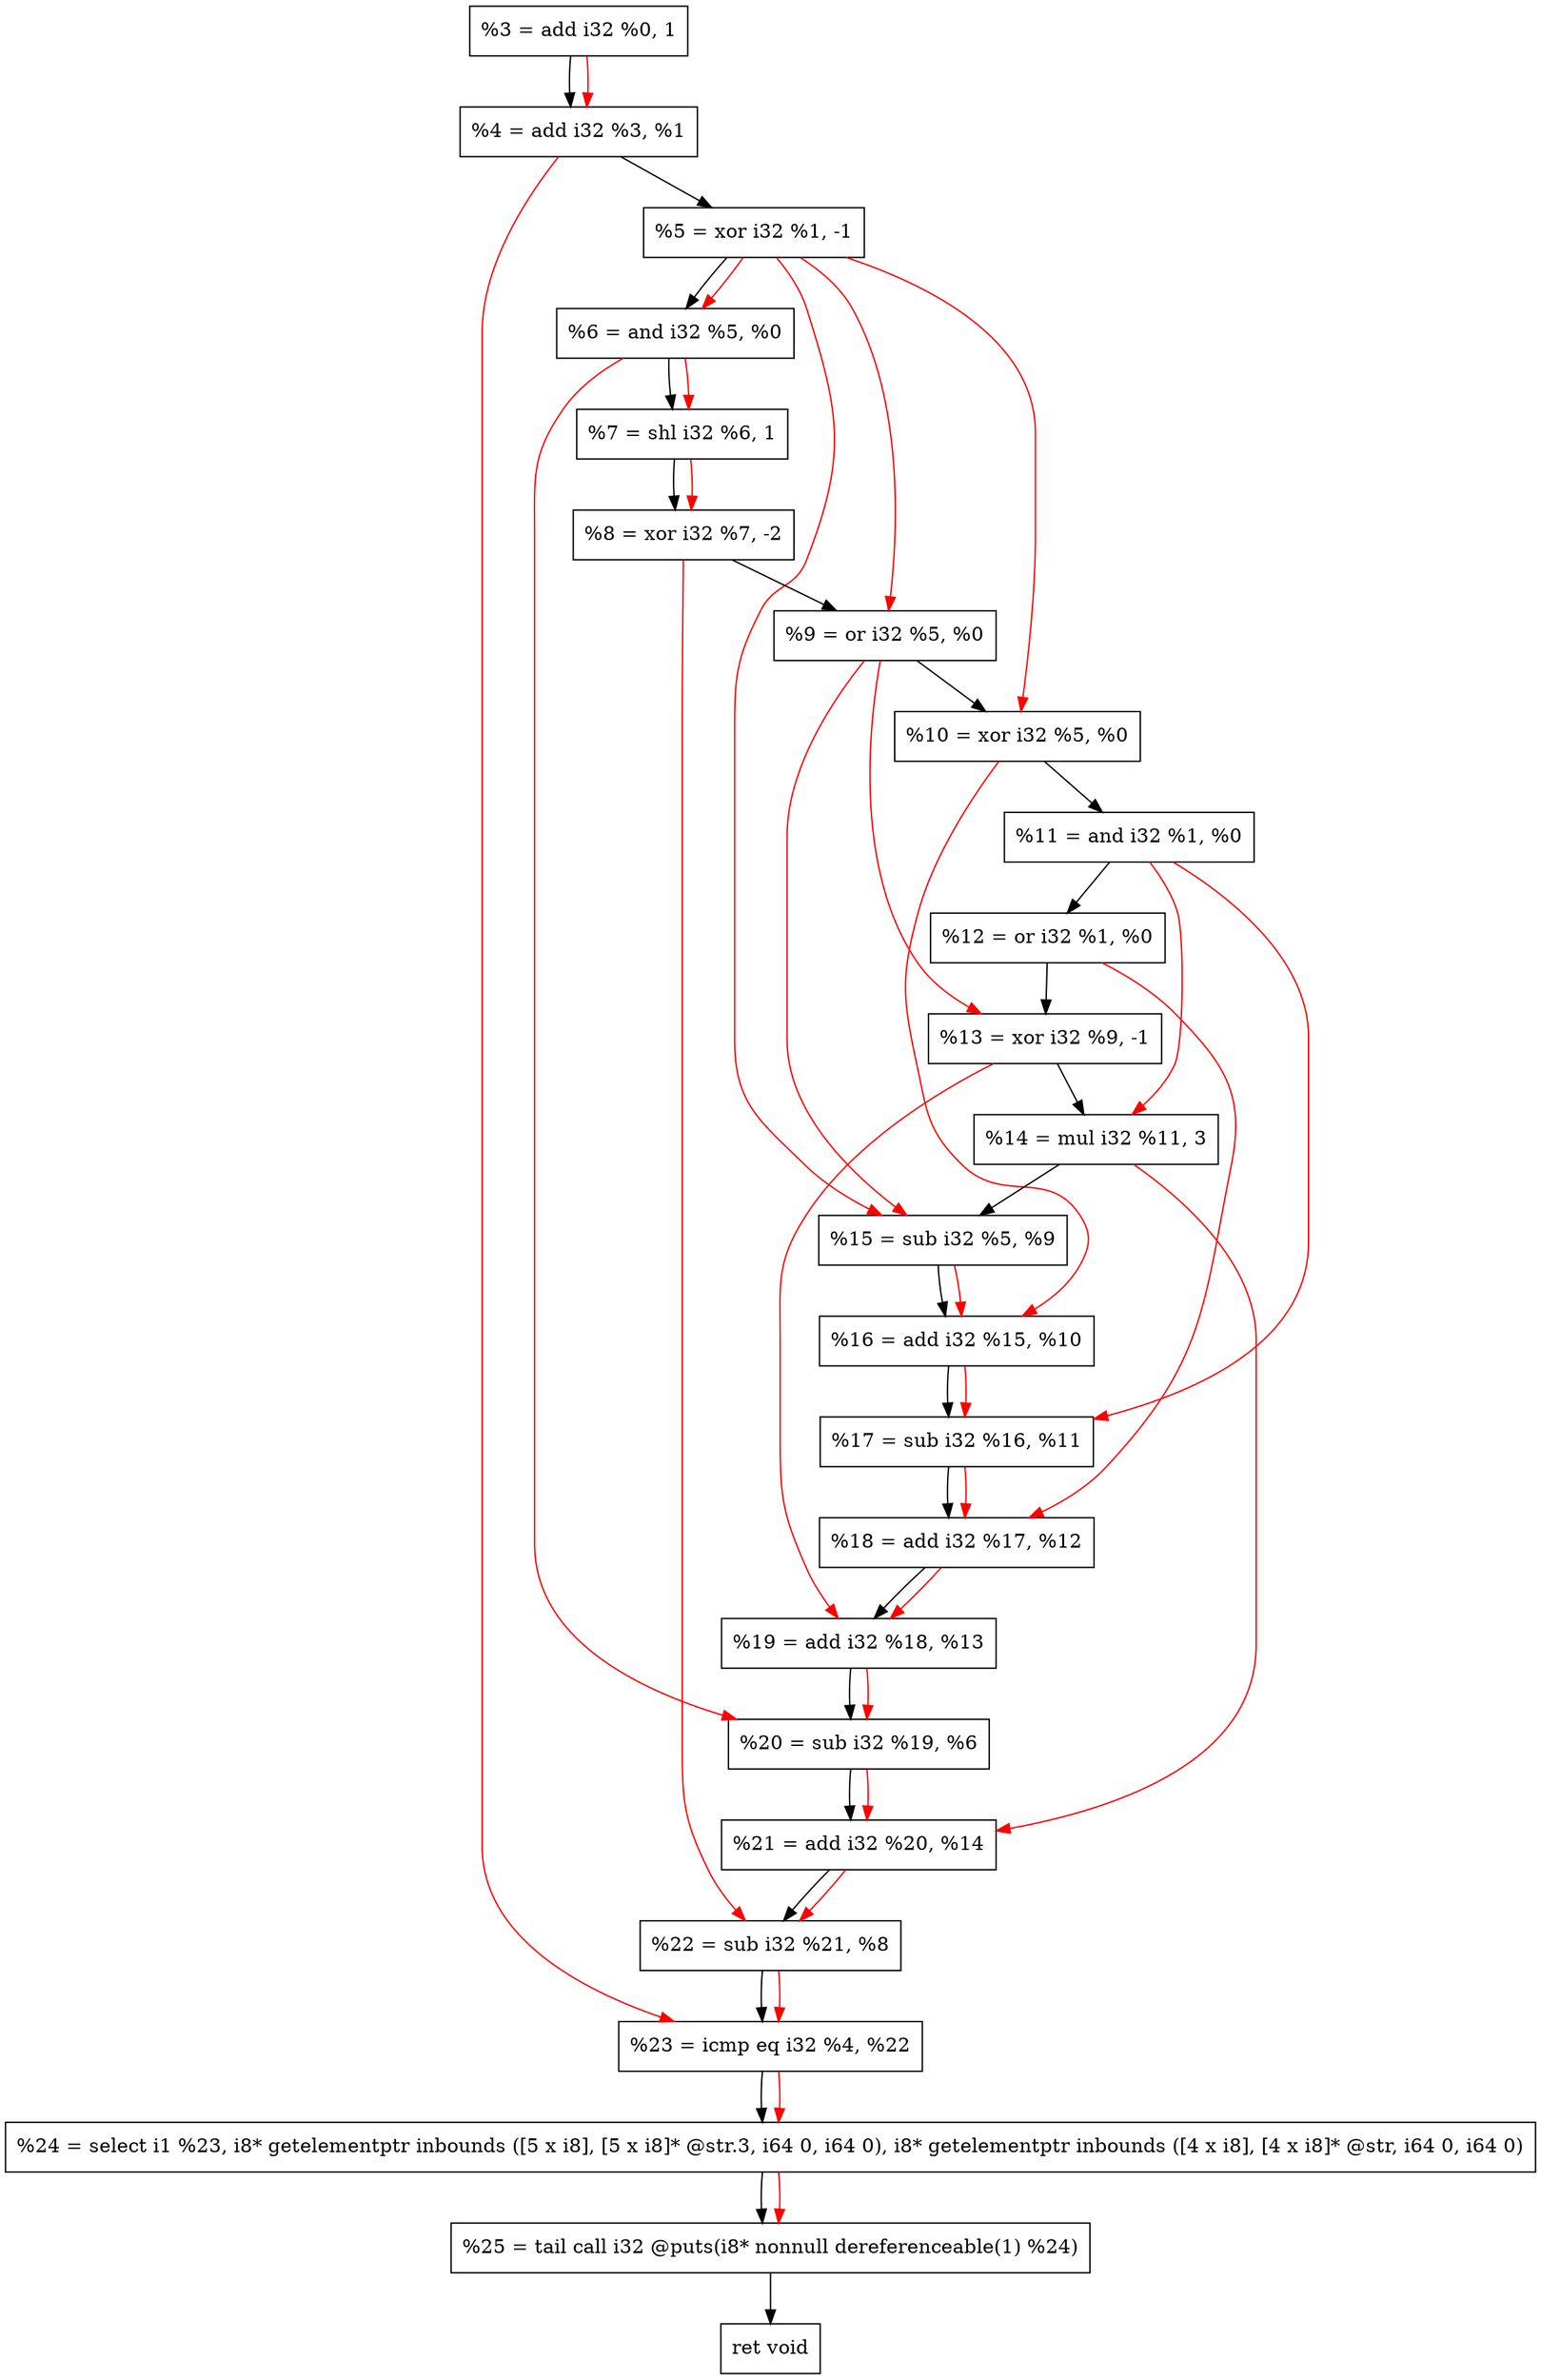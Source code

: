 digraph "DFG for'crackme' function" {
	Node0x58caf0[shape=record, label="  %3 = add i32 %0, 1"];
	Node0x58cb60[shape=record, label="  %4 = add i32 %3, %1"];
	Node0x58cc20[shape=record, label="  %5 = xor i32 %1, -1"];
	Node0x58cc90[shape=record, label="  %6 = and i32 %5, %0"];
	Node0x58cd00[shape=record, label="  %7 = shl i32 %6, 1"];
	Node0x58cda0[shape=record, label="  %8 = xor i32 %7, -2"];
	Node0x58ce10[shape=record, label="  %9 = or i32 %5, %0"];
	Node0x58ce80[shape=record, label="  %10 = xor i32 %5, %0"];
	Node0x58cef0[shape=record, label="  %11 = and i32 %1, %0"];
	Node0x58cf60[shape=record, label="  %12 = or i32 %1, %0"];
	Node0x58cfd0[shape=record, label="  %13 = xor i32 %9, -1"];
	Node0x58d070[shape=record, label="  %14 = mul i32 %11, 3"];
	Node0x58d0e0[shape=record, label="  %15 = sub i32 %5, %9"];
	Node0x58d150[shape=record, label="  %16 = add i32 %15, %10"];
	Node0x58d1c0[shape=record, label="  %17 = sub i32 %16, %11"];
	Node0x58d230[shape=record, label="  %18 = add i32 %17, %12"];
	Node0x58d2a0[shape=record, label="  %19 = add i32 %18, %13"];
	Node0x58d310[shape=record, label="  %20 = sub i32 %19, %6"];
	Node0x58d380[shape=record, label="  %21 = add i32 %20, %14"];
	Node0x58d3f0[shape=record, label="  %22 = sub i32 %21, %8"];
	Node0x58d460[shape=record, label="  %23 = icmp eq i32 %4, %22"];
	Node0x52d268[shape=record, label="  %24 = select i1 %23, i8* getelementptr inbounds ([5 x i8], [5 x i8]* @str.3, i64 0, i64 0), i8* getelementptr inbounds ([4 x i8], [4 x i8]* @str, i64 0, i64 0)"];
	Node0x58d900[shape=record, label="  %25 = tail call i32 @puts(i8* nonnull dereferenceable(1) %24)"];
	Node0x58d950[shape=record, label="  ret void"];
	Node0x58caf0 -> Node0x58cb60;
	Node0x58cb60 -> Node0x58cc20;
	Node0x58cc20 -> Node0x58cc90;
	Node0x58cc90 -> Node0x58cd00;
	Node0x58cd00 -> Node0x58cda0;
	Node0x58cda0 -> Node0x58ce10;
	Node0x58ce10 -> Node0x58ce80;
	Node0x58ce80 -> Node0x58cef0;
	Node0x58cef0 -> Node0x58cf60;
	Node0x58cf60 -> Node0x58cfd0;
	Node0x58cfd0 -> Node0x58d070;
	Node0x58d070 -> Node0x58d0e0;
	Node0x58d0e0 -> Node0x58d150;
	Node0x58d150 -> Node0x58d1c0;
	Node0x58d1c0 -> Node0x58d230;
	Node0x58d230 -> Node0x58d2a0;
	Node0x58d2a0 -> Node0x58d310;
	Node0x58d310 -> Node0x58d380;
	Node0x58d380 -> Node0x58d3f0;
	Node0x58d3f0 -> Node0x58d460;
	Node0x58d460 -> Node0x52d268;
	Node0x52d268 -> Node0x58d900;
	Node0x58d900 -> Node0x58d950;
edge [color=red]
	Node0x58caf0 -> Node0x58cb60;
	Node0x58cc20 -> Node0x58cc90;
	Node0x58cc90 -> Node0x58cd00;
	Node0x58cd00 -> Node0x58cda0;
	Node0x58cc20 -> Node0x58ce10;
	Node0x58cc20 -> Node0x58ce80;
	Node0x58ce10 -> Node0x58cfd0;
	Node0x58cef0 -> Node0x58d070;
	Node0x58cc20 -> Node0x58d0e0;
	Node0x58ce10 -> Node0x58d0e0;
	Node0x58d0e0 -> Node0x58d150;
	Node0x58ce80 -> Node0x58d150;
	Node0x58d150 -> Node0x58d1c0;
	Node0x58cef0 -> Node0x58d1c0;
	Node0x58d1c0 -> Node0x58d230;
	Node0x58cf60 -> Node0x58d230;
	Node0x58d230 -> Node0x58d2a0;
	Node0x58cfd0 -> Node0x58d2a0;
	Node0x58d2a0 -> Node0x58d310;
	Node0x58cc90 -> Node0x58d310;
	Node0x58d310 -> Node0x58d380;
	Node0x58d070 -> Node0x58d380;
	Node0x58d380 -> Node0x58d3f0;
	Node0x58cda0 -> Node0x58d3f0;
	Node0x58cb60 -> Node0x58d460;
	Node0x58d3f0 -> Node0x58d460;
	Node0x58d460 -> Node0x52d268;
	Node0x52d268 -> Node0x58d900;
}
